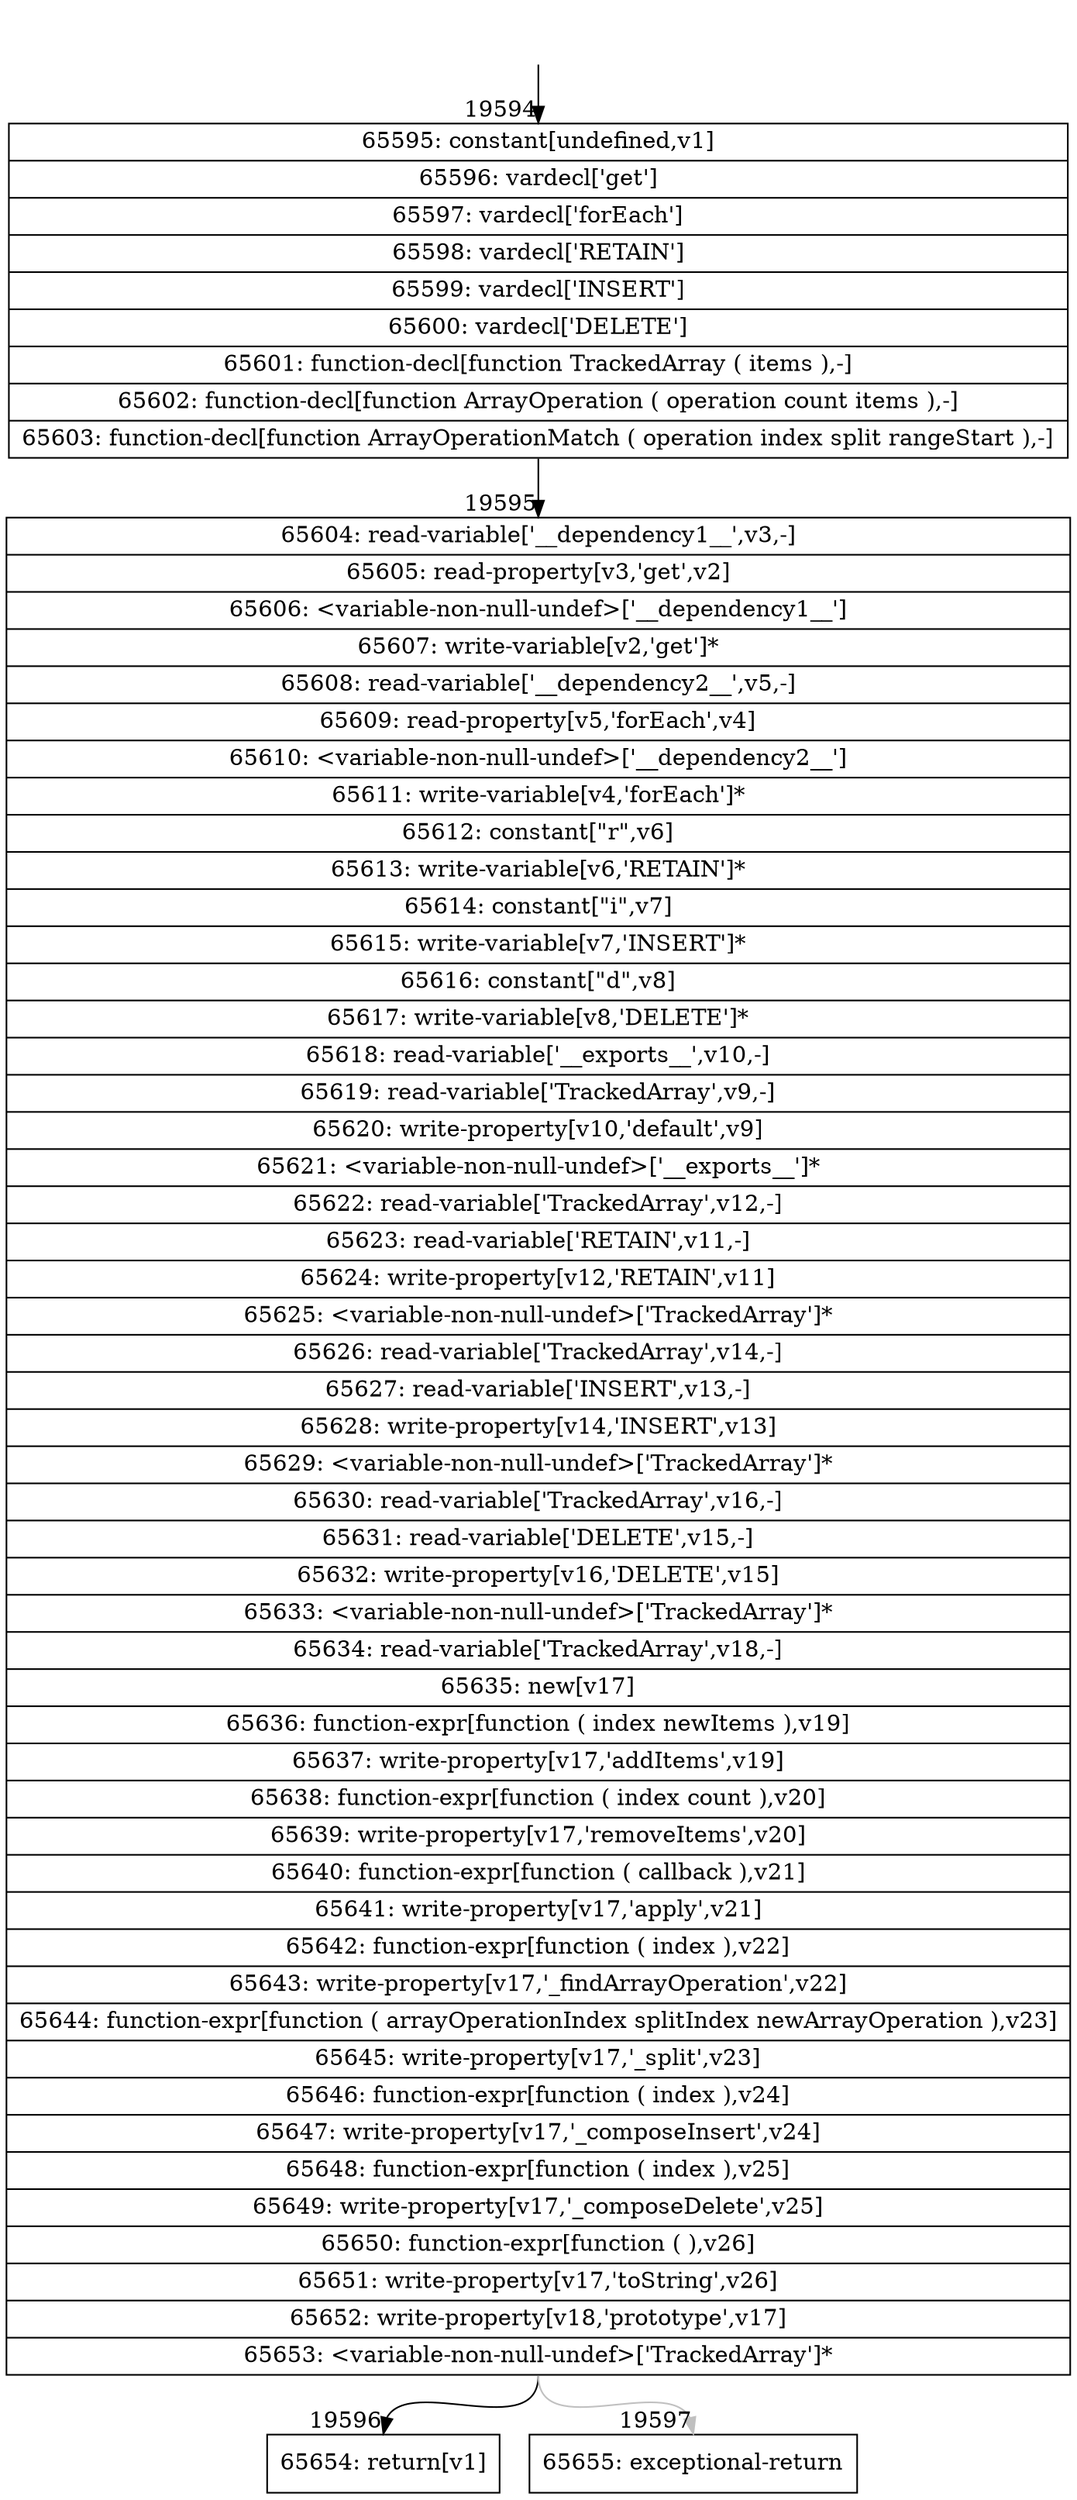 digraph {
rankdir="TD"
BB_entry1673[shape=none,label=""];
BB_entry1673 -> BB19594 [tailport=s, headport=n, headlabel="    19594"]
BB19594 [shape=record label="{65595: constant[undefined,v1]|65596: vardecl['get']|65597: vardecl['forEach']|65598: vardecl['RETAIN']|65599: vardecl['INSERT']|65600: vardecl['DELETE']|65601: function-decl[function TrackedArray ( items ),-]|65602: function-decl[function ArrayOperation ( operation count items ),-]|65603: function-decl[function ArrayOperationMatch ( operation index split rangeStart ),-]}" ] 
BB19594 -> BB19595 [tailport=s, headport=n, headlabel="      19595"]
BB19595 [shape=record label="{65604: read-variable['__dependency1__',v3,-]|65605: read-property[v3,'get',v2]|65606: \<variable-non-null-undef\>['__dependency1__']|65607: write-variable[v2,'get']*|65608: read-variable['__dependency2__',v5,-]|65609: read-property[v5,'forEach',v4]|65610: \<variable-non-null-undef\>['__dependency2__']|65611: write-variable[v4,'forEach']*|65612: constant[\"r\",v6]|65613: write-variable[v6,'RETAIN']*|65614: constant[\"i\",v7]|65615: write-variable[v7,'INSERT']*|65616: constant[\"d\",v8]|65617: write-variable[v8,'DELETE']*|65618: read-variable['__exports__',v10,-]|65619: read-variable['TrackedArray',v9,-]|65620: write-property[v10,'default',v9]|65621: \<variable-non-null-undef\>['__exports__']*|65622: read-variable['TrackedArray',v12,-]|65623: read-variable['RETAIN',v11,-]|65624: write-property[v12,'RETAIN',v11]|65625: \<variable-non-null-undef\>['TrackedArray']*|65626: read-variable['TrackedArray',v14,-]|65627: read-variable['INSERT',v13,-]|65628: write-property[v14,'INSERT',v13]|65629: \<variable-non-null-undef\>['TrackedArray']*|65630: read-variable['TrackedArray',v16,-]|65631: read-variable['DELETE',v15,-]|65632: write-property[v16,'DELETE',v15]|65633: \<variable-non-null-undef\>['TrackedArray']*|65634: read-variable['TrackedArray',v18,-]|65635: new[v17]|65636: function-expr[function ( index newItems ),v19]|65637: write-property[v17,'addItems',v19]|65638: function-expr[function ( index count ),v20]|65639: write-property[v17,'removeItems',v20]|65640: function-expr[function ( callback ),v21]|65641: write-property[v17,'apply',v21]|65642: function-expr[function ( index ),v22]|65643: write-property[v17,'_findArrayOperation',v22]|65644: function-expr[function ( arrayOperationIndex splitIndex newArrayOperation ),v23]|65645: write-property[v17,'_split',v23]|65646: function-expr[function ( index ),v24]|65647: write-property[v17,'_composeInsert',v24]|65648: function-expr[function ( index ),v25]|65649: write-property[v17,'_composeDelete',v25]|65650: function-expr[function ( ),v26]|65651: write-property[v17,'toString',v26]|65652: write-property[v18,'prototype',v17]|65653: \<variable-non-null-undef\>['TrackedArray']*}" ] 
BB19595 -> BB19596 [tailport=s, headport=n, headlabel="      19596"]
BB19595 -> BB19597 [tailport=s, headport=n, color=gray, headlabel="      19597"]
BB19596 [shape=record label="{65654: return[v1]}" ] 
BB19597 [shape=record label="{65655: exceptional-return}" ] 
//#$~ 36642
}
